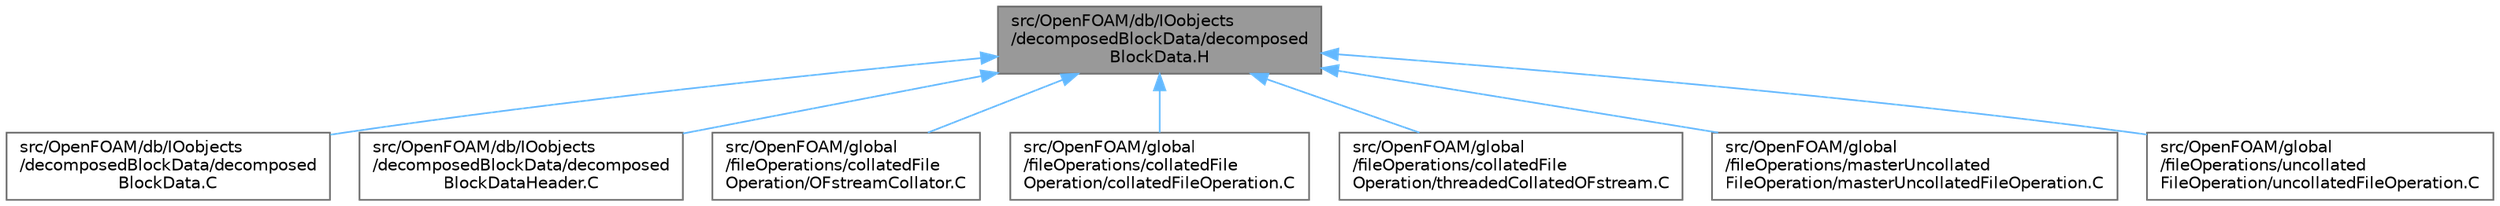 digraph "src/OpenFOAM/db/IOobjects/decomposedBlockData/decomposedBlockData.H"
{
 // LATEX_PDF_SIZE
  bgcolor="transparent";
  edge [fontname=Helvetica,fontsize=10,labelfontname=Helvetica,labelfontsize=10];
  node [fontname=Helvetica,fontsize=10,shape=box,height=0.2,width=0.4];
  Node1 [id="Node000001",label="src/OpenFOAM/db/IOobjects\l/decomposedBlockData/decomposed\lBlockData.H",height=0.2,width=0.4,color="gray40", fillcolor="grey60", style="filled", fontcolor="black",tooltip=" "];
  Node1 -> Node2 [id="edge1_Node000001_Node000002",dir="back",color="steelblue1",style="solid",tooltip=" "];
  Node2 [id="Node000002",label="src/OpenFOAM/db/IOobjects\l/decomposedBlockData/decomposed\lBlockData.C",height=0.2,width=0.4,color="grey40", fillcolor="white", style="filled",URL="$decomposedBlockData_8C.html",tooltip=" "];
  Node1 -> Node3 [id="edge2_Node000001_Node000003",dir="back",color="steelblue1",style="solid",tooltip=" "];
  Node3 [id="Node000003",label="src/OpenFOAM/db/IOobjects\l/decomposedBlockData/decomposed\lBlockDataHeader.C",height=0.2,width=0.4,color="grey40", fillcolor="white", style="filled",URL="$decomposedBlockDataHeader_8C.html",tooltip=" "];
  Node1 -> Node4 [id="edge3_Node000001_Node000004",dir="back",color="steelblue1",style="solid",tooltip=" "];
  Node4 [id="Node000004",label="src/OpenFOAM/global\l/fileOperations/collatedFile\lOperation/OFstreamCollator.C",height=0.2,width=0.4,color="grey40", fillcolor="white", style="filled",URL="$OFstreamCollator_8C.html",tooltip=" "];
  Node1 -> Node5 [id="edge4_Node000001_Node000005",dir="back",color="steelblue1",style="solid",tooltip=" "];
  Node5 [id="Node000005",label="src/OpenFOAM/global\l/fileOperations/collatedFile\lOperation/collatedFileOperation.C",height=0.2,width=0.4,color="grey40", fillcolor="white", style="filled",URL="$collatedFileOperation_8C.html",tooltip=" "];
  Node1 -> Node6 [id="edge5_Node000001_Node000006",dir="back",color="steelblue1",style="solid",tooltip=" "];
  Node6 [id="Node000006",label="src/OpenFOAM/global\l/fileOperations/collatedFile\lOperation/threadedCollatedOFstream.C",height=0.2,width=0.4,color="grey40", fillcolor="white", style="filled",URL="$threadedCollatedOFstream_8C.html",tooltip=" "];
  Node1 -> Node7 [id="edge6_Node000001_Node000007",dir="back",color="steelblue1",style="solid",tooltip=" "];
  Node7 [id="Node000007",label="src/OpenFOAM/global\l/fileOperations/masterUncollated\lFileOperation/masterUncollatedFileOperation.C",height=0.2,width=0.4,color="grey40", fillcolor="white", style="filled",URL="$masterUncollatedFileOperation_8C.html",tooltip=" "];
  Node1 -> Node8 [id="edge7_Node000001_Node000008",dir="back",color="steelblue1",style="solid",tooltip=" "];
  Node8 [id="Node000008",label="src/OpenFOAM/global\l/fileOperations/uncollated\lFileOperation/uncollatedFileOperation.C",height=0.2,width=0.4,color="grey40", fillcolor="white", style="filled",URL="$uncollatedFileOperation_8C.html",tooltip=" "];
}
